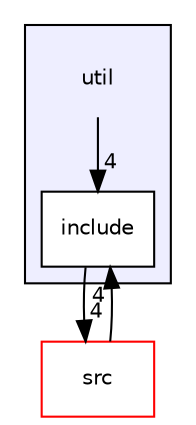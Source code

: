 digraph "util" {
  compound=true
  node [ fontsize="10", fontname="Helvetica"];
  edge [ labelfontsize="10", labelfontname="Helvetica"];
  subgraph clusterdir_23ec12649285f9fabf3a6b7380226c28 {
    graph [ bgcolor="#eeeeff", pencolor="black", label="" URL="dir_23ec12649285f9fabf3a6b7380226c28.html"];
    dir_23ec12649285f9fabf3a6b7380226c28 [shape=plaintext label="util"];
    dir_03a6cfce30b88f6a84e388fa6a89390f [shape=box label="include" color="black" fillcolor="white" style="filled" URL="dir_03a6cfce30b88f6a84e388fa6a89390f.html"];
  }
  dir_68267d1309a1af8e8297ef4c3efbcdba [shape=box label="src" fillcolor="white" style="filled" color="red" URL="dir_68267d1309a1af8e8297ef4c3efbcdba.html"];
  dir_68267d1309a1af8e8297ef4c3efbcdba->dir_03a6cfce30b88f6a84e388fa6a89390f [headlabel="4", labeldistance=1.5 headhref="dir_000020_000029.html"];
  dir_23ec12649285f9fabf3a6b7380226c28->dir_03a6cfce30b88f6a84e388fa6a89390f [headlabel="4", labeldistance=1.5 headhref="dir_000028_000029.html"];
  dir_03a6cfce30b88f6a84e388fa6a89390f->dir_68267d1309a1af8e8297ef4c3efbcdba [headlabel="4", labeldistance=1.5 headhref="dir_000029_000020.html"];
}
